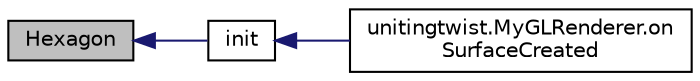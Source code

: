 digraph "Hexagon"
{
  edge [fontname="Helvetica",fontsize="10",labelfontname="Helvetica",labelfontsize="10"];
  node [fontname="Helvetica",fontsize="10",shape=record];
  rankdir="LR";
  Node3 [label="Hexagon",height=0.2,width=0.4,color="black", fillcolor="grey75", style="filled", fontcolor="black"];
  Node3 -> Node4 [dir="back",color="midnightblue",fontsize="10",style="solid",fontname="Helvetica"];
  Node4 [label="init",height=0.2,width=0.4,color="black", fillcolor="white", style="filled",URL="$classunitingtwist_1_1_hexagon.html#a6bacb22e3ae6e84e8dd537d4f92b8e68"];
  Node4 -> Node5 [dir="back",color="midnightblue",fontsize="10",style="solid",fontname="Helvetica"];
  Node5 [label="unitingtwist.MyGLRenderer.on\lSurfaceCreated",height=0.2,width=0.4,color="black", fillcolor="white", style="filled",URL="$classunitingtwist_1_1_my_g_l_renderer.html#a6843354e3fe7377a3a73cb4b063ffa8f"];
}

